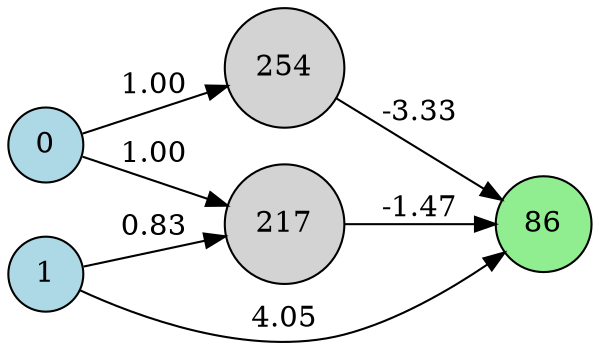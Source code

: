 digraph neat {
  rankdir=LR;
  node [shape=circle];
  node0 [label="0", style=filled, fillcolor=lightblue];
  node1 [label="1", style=filled, fillcolor=lightblue];
  node86 [label="86", style=filled, fillcolor=lightgreen];
  node217 [label="217", style=filled, fillcolor=lightgray];
  node254 [label="254", style=filled, fillcolor=lightgray];
  node1 -> node86 [label="4.05"];
  node0 -> node217 [label="1.00"];
  node217 -> node86 [label="-1.47"];
  node0 -> node254 [label="1.00"];
  node254 -> node86 [label="-3.33"];
  node1 -> node217 [label="0.83"];
}
